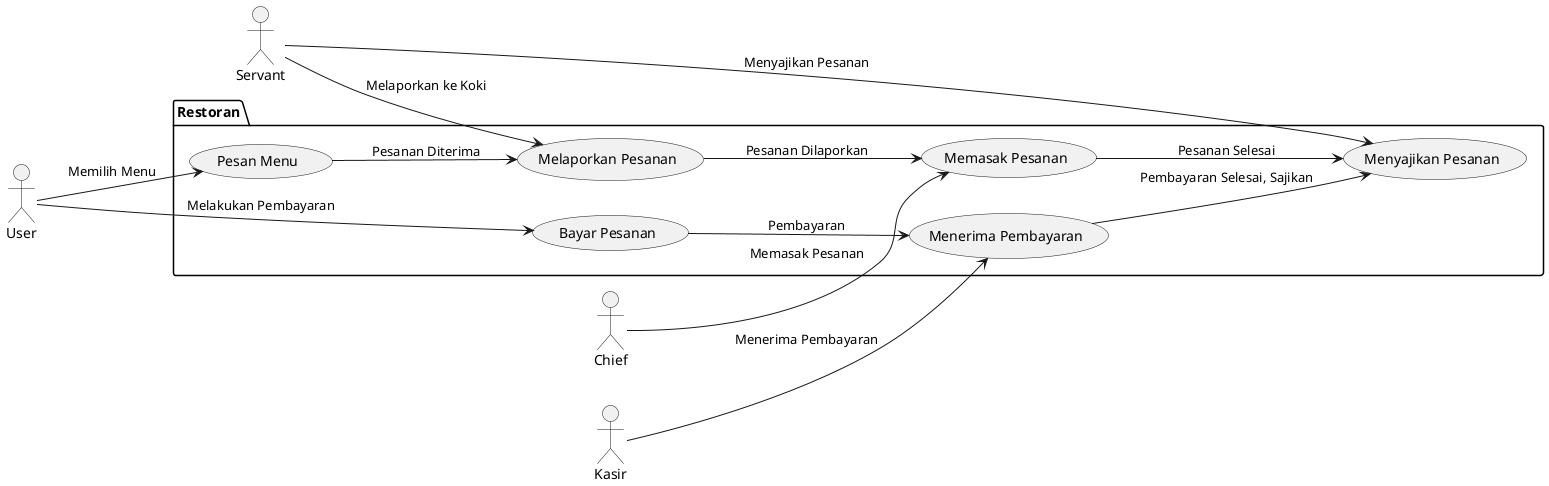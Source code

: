 @startuml pert2
left to right direction

actor User as user
actor "Servant" as serv
actor "Chief" as chief
actor "Kasir" as cashier

package Restoran {
    usecase "Pesan Menu" as U1
    usecase "Bayar Pesanan" as U2
    usecase "Melaporkan Pesanan" as U3
    usecase "Memasak Pesanan" as U4
    usecase "Menyajikan Pesanan" as U5
    usecase "Menerima Pembayaran" as U6
}

user --> U1 : "Memilih Menu"
user --> U2 : "Melakukan Pembayaran"
serv --> U3 : "Melaporkan ke Koki"
serv --> U5 : "Menyajikan Pesanan"
chief --> U4 : "Memasak Pesanan"
cashier --> U6 : "Menerima Pembayaran"

U1 --> U3 : "Pesanan Diterima"
U3 --> U4 : "Pesanan Dilaporkan"
U4 --> U5 : "Pesanan Selesai"
U2 --> U6 : "Pembayaran"
U6 --> U5 : "Pembayaran Selesai, Sajikan"

@enduml
